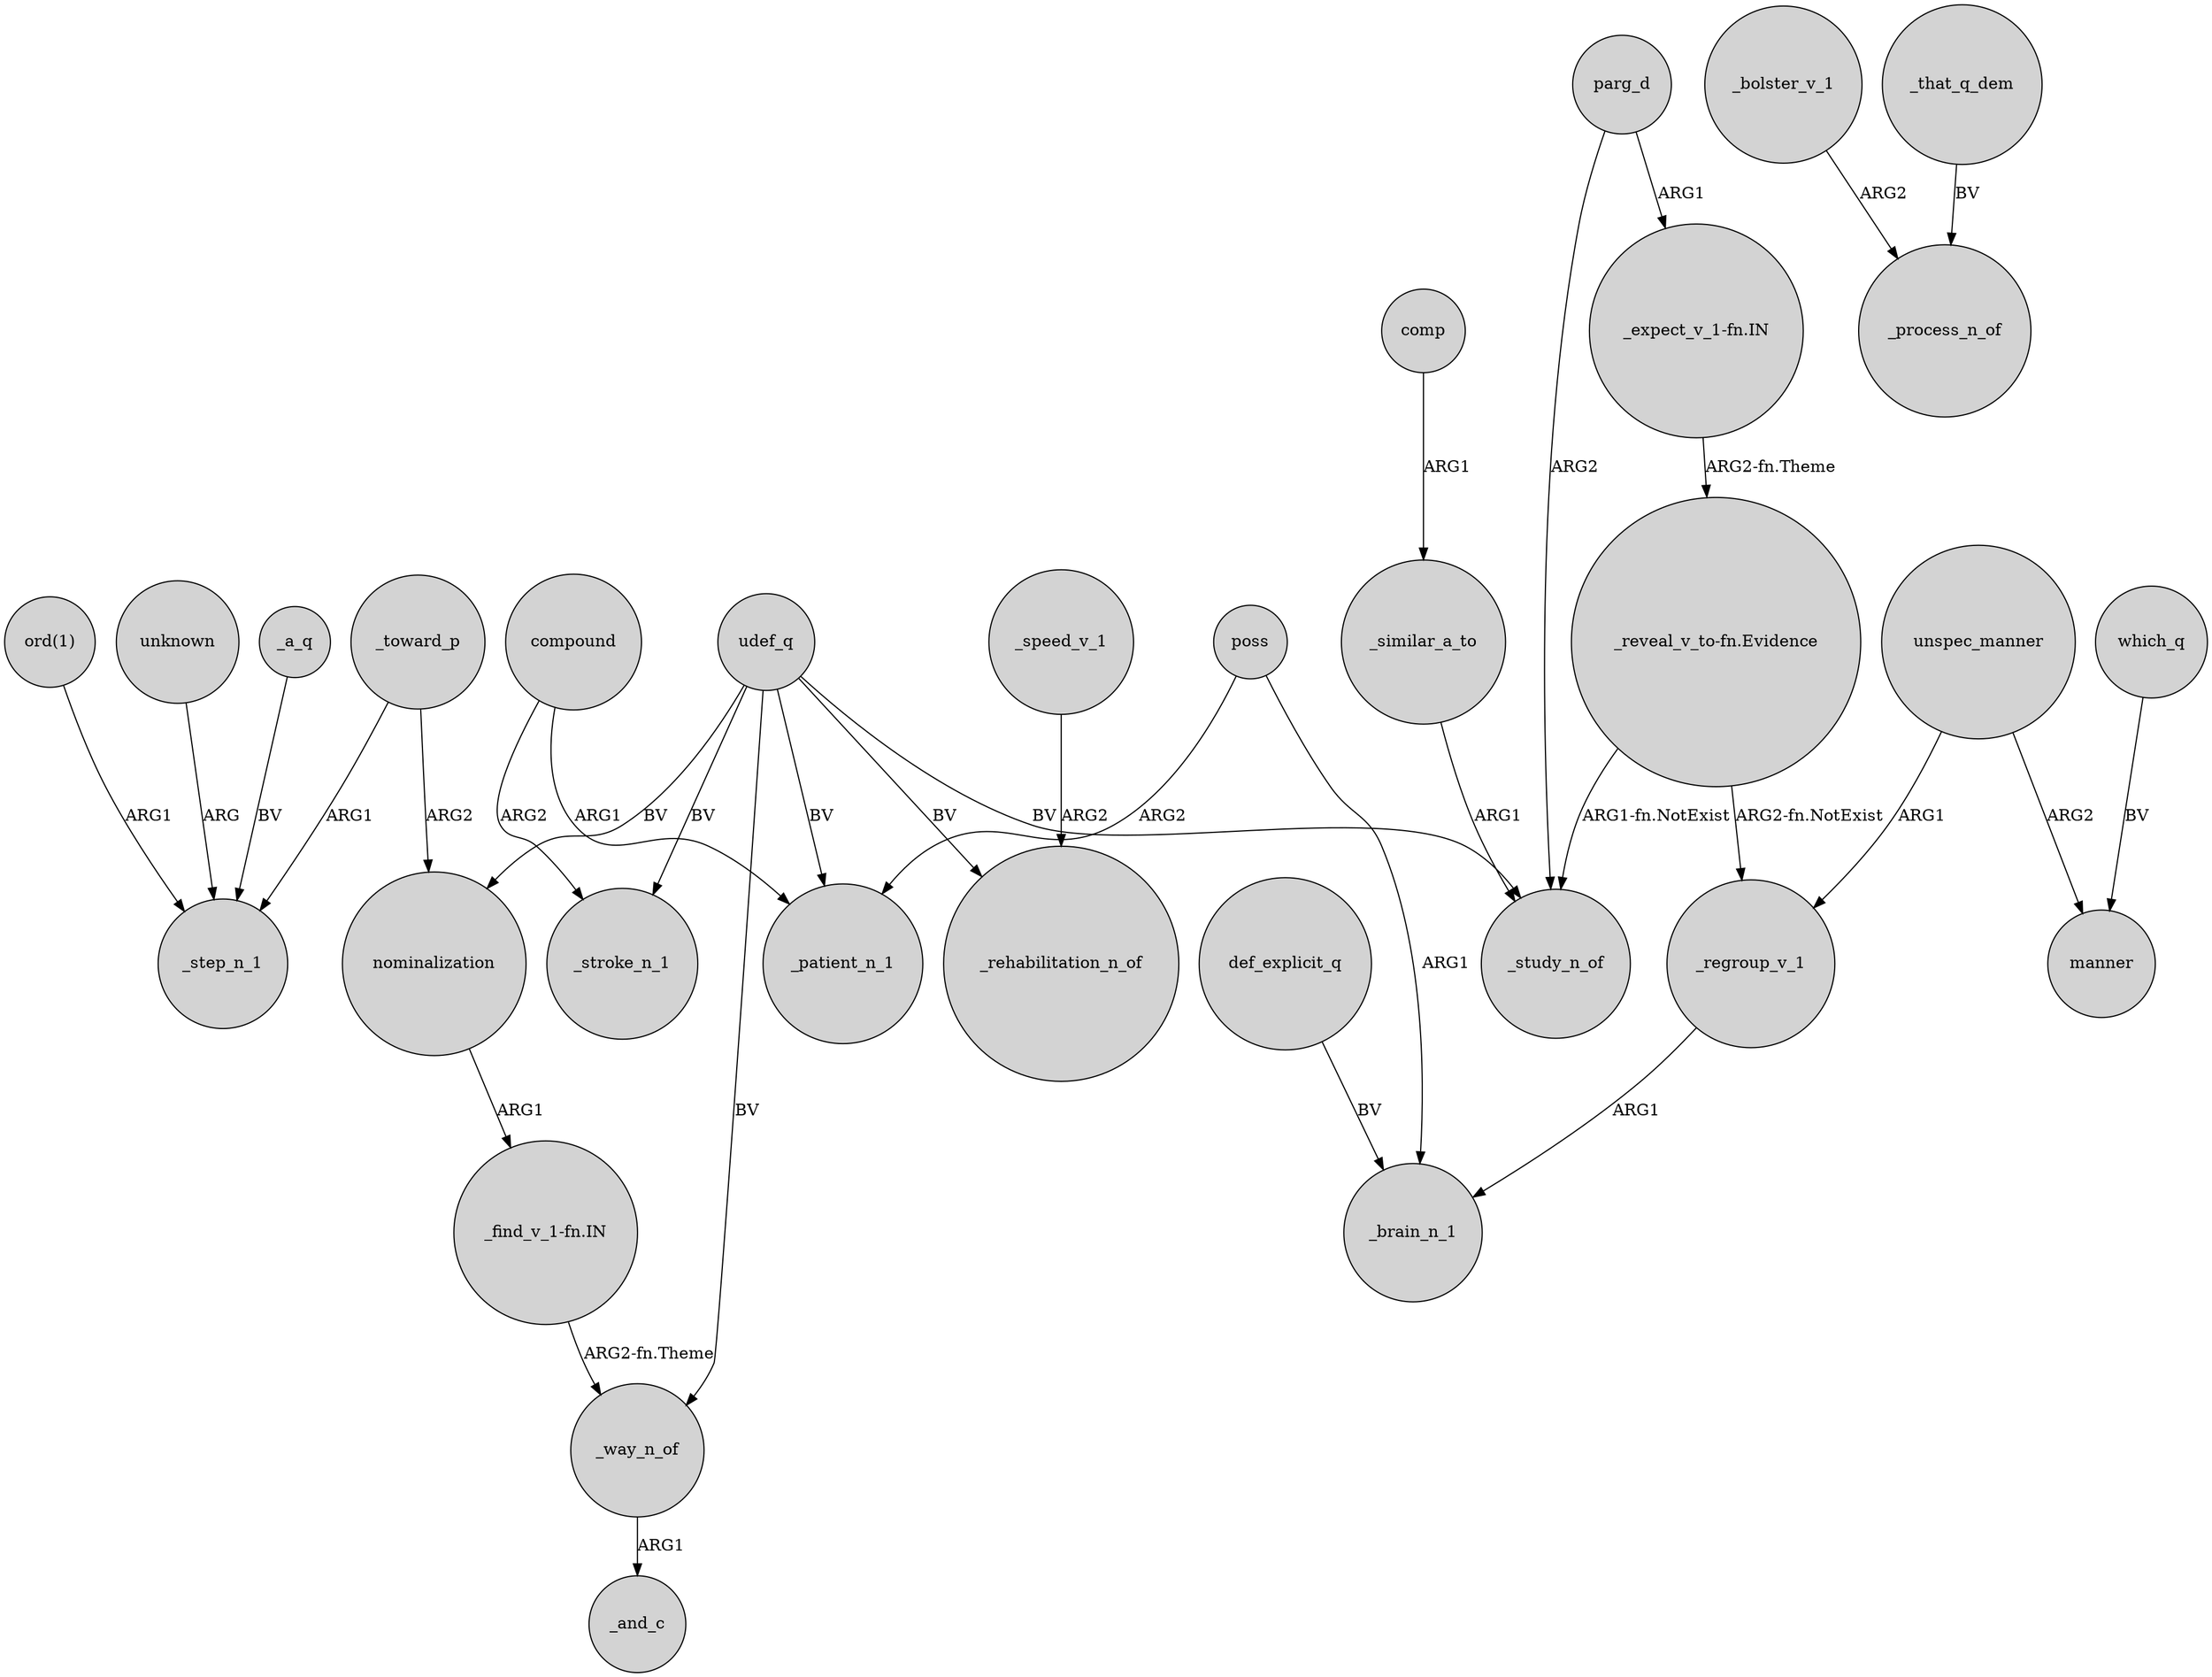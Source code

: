 digraph {
	node [shape=circle style=filled]
	unknown -> _step_n_1 [label=ARG]
	comp -> _similar_a_to [label=ARG1]
	"_reveal_v_to-fn.Evidence" -> _study_n_of [label="ARG1-fn.NotExist"]
	"_find_v_1-fn.IN" -> _way_n_of [label="ARG2-fn.Theme"]
	_speed_v_1 -> _rehabilitation_n_of [label=ARG2]
	"ord(1)" -> _step_n_1 [label=ARG1]
	_way_n_of -> _and_c [label=ARG1]
	parg_d -> _study_n_of [label=ARG2]
	_toward_p -> _step_n_1 [label=ARG1]
	udef_q -> _way_n_of [label=BV]
	_regroup_v_1 -> _brain_n_1 [label=ARG1]
	"_reveal_v_to-fn.Evidence" -> _regroup_v_1 [label="ARG2-fn.NotExist"]
	_toward_p -> nominalization [label=ARG2]
	_bolster_v_1 -> _process_n_of [label=ARG2]
	which_q -> manner [label=BV]
	_that_q_dem -> _process_n_of [label=BV]
	_similar_a_to -> _study_n_of [label=ARG1]
	unspec_manner -> _regroup_v_1 [label=ARG1]
	_a_q -> _step_n_1 [label=BV]
	udef_q -> _stroke_n_1 [label=BV]
	nominalization -> "_find_v_1-fn.IN" [label=ARG1]
	udef_q -> _patient_n_1 [label=BV]
	poss -> _brain_n_1 [label=ARG1]
	parg_d -> "_expect_v_1-fn.IN" [label=ARG1]
	def_explicit_q -> _brain_n_1 [label=BV]
	udef_q -> nominalization [label=BV]
	poss -> _patient_n_1 [label=ARG2]
	"_expect_v_1-fn.IN" -> "_reveal_v_to-fn.Evidence" [label="ARG2-fn.Theme"]
	compound -> _stroke_n_1 [label=ARG2]
	compound -> _patient_n_1 [label=ARG1]
	udef_q -> _study_n_of [label=BV]
	unspec_manner -> manner [label=ARG2]
	udef_q -> _rehabilitation_n_of [label=BV]
}
